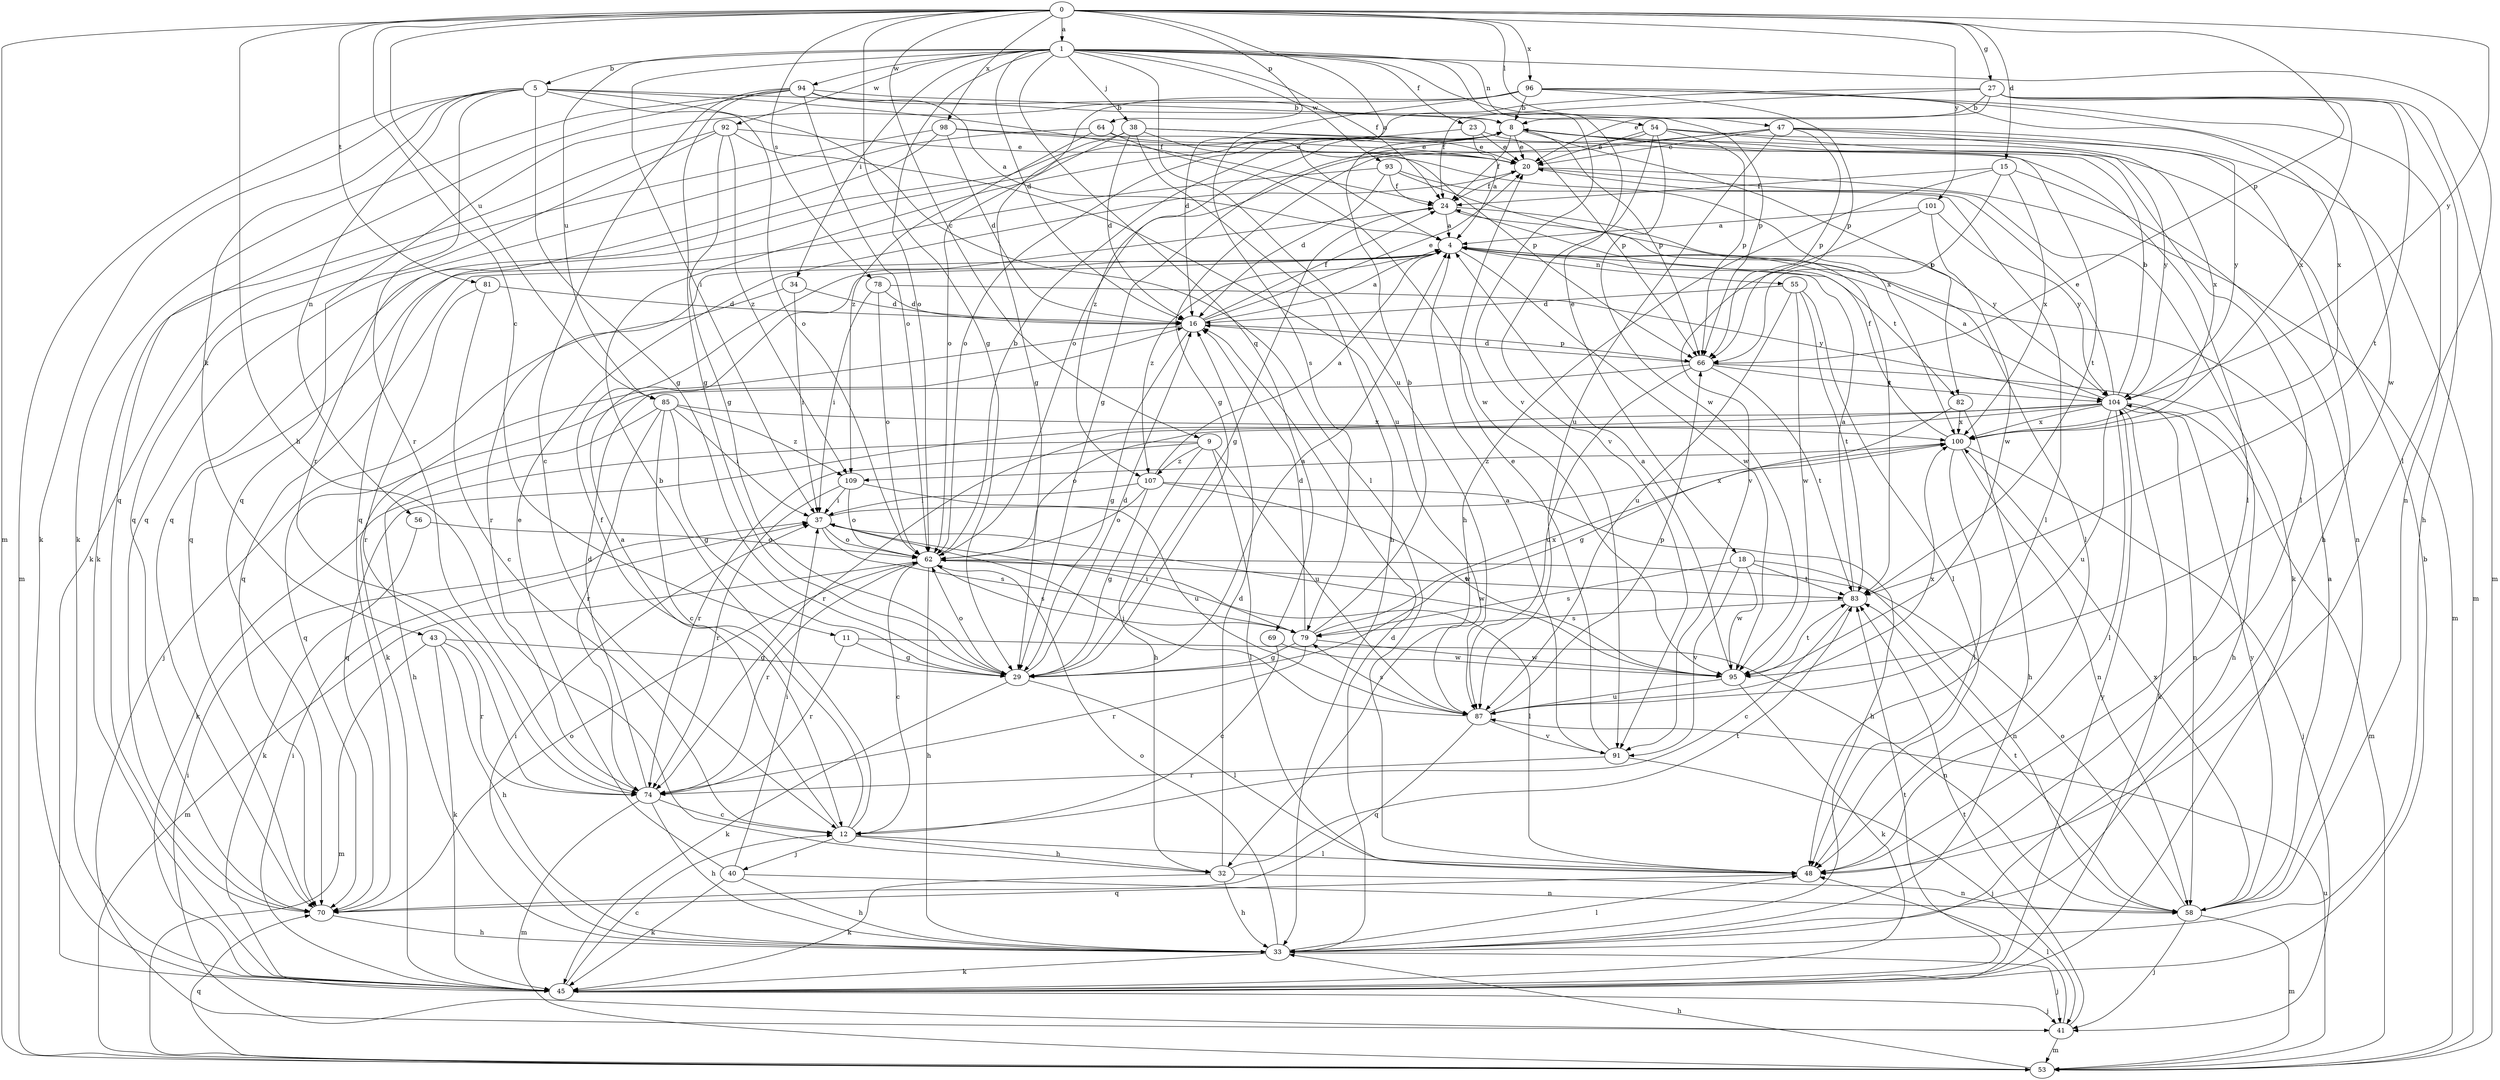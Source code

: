 strict digraph  {
0;
1;
4;
5;
8;
9;
11;
12;
15;
16;
18;
20;
23;
24;
27;
29;
32;
33;
34;
37;
38;
40;
41;
43;
45;
47;
48;
53;
54;
55;
56;
58;
62;
64;
66;
69;
70;
74;
78;
79;
81;
82;
83;
85;
87;
91;
92;
93;
94;
95;
96;
98;
100;
101;
104;
107;
109;
0 -> 1  [label=a];
0 -> 4  [label=a];
0 -> 9  [label=c];
0 -> 11  [label=c];
0 -> 15  [label=d];
0 -> 27  [label=g];
0 -> 29  [label=g];
0 -> 32  [label=h];
0 -> 47  [label=l];
0 -> 53  [label=m];
0 -> 64  [label=p];
0 -> 66  [label=p];
0 -> 78  [label=s];
0 -> 81  [label=t];
0 -> 85  [label=u];
0 -> 96  [label=x];
0 -> 98  [label=x];
0 -> 101  [label=y];
0 -> 104  [label=y];
1 -> 5  [label=b];
1 -> 16  [label=d];
1 -> 18  [label=e];
1 -> 23  [label=f];
1 -> 24  [label=f];
1 -> 34  [label=i];
1 -> 37  [label=i];
1 -> 38  [label=j];
1 -> 48  [label=l];
1 -> 54  [label=n];
1 -> 62  [label=o];
1 -> 69  [label=q];
1 -> 85  [label=u];
1 -> 87  [label=u];
1 -> 91  [label=v];
1 -> 92  [label=w];
1 -> 93  [label=w];
1 -> 94  [label=w];
4 -> 55  [label=n];
4 -> 70  [label=q];
4 -> 74  [label=r];
4 -> 82  [label=t];
4 -> 95  [label=w];
4 -> 107  [label=z];
5 -> 8  [label=b];
5 -> 24  [label=f];
5 -> 29  [label=g];
5 -> 43  [label=k];
5 -> 45  [label=k];
5 -> 48  [label=l];
5 -> 53  [label=m];
5 -> 56  [label=n];
5 -> 62  [label=o];
5 -> 74  [label=r];
8 -> 20  [label=e];
8 -> 24  [label=f];
8 -> 48  [label=l];
8 -> 62  [label=o];
8 -> 66  [label=p];
8 -> 82  [label=t];
8 -> 83  [label=t];
8 -> 107  [label=z];
9 -> 32  [label=h];
9 -> 45  [label=k];
9 -> 48  [label=l];
9 -> 74  [label=r];
9 -> 87  [label=u];
9 -> 107  [label=z];
11 -> 29  [label=g];
11 -> 58  [label=n];
11 -> 74  [label=r];
12 -> 4  [label=a];
12 -> 8  [label=b];
12 -> 24  [label=f];
12 -> 32  [label=h];
12 -> 40  [label=j];
12 -> 48  [label=l];
15 -> 24  [label=f];
15 -> 32  [label=h];
15 -> 58  [label=n];
15 -> 66  [label=p];
15 -> 100  [label=x];
16 -> 4  [label=a];
16 -> 20  [label=e];
16 -> 24  [label=f];
16 -> 29  [label=g];
16 -> 45  [label=k];
16 -> 66  [label=p];
18 -> 58  [label=n];
18 -> 79  [label=s];
18 -> 83  [label=t];
18 -> 91  [label=v];
18 -> 95  [label=w];
20 -> 24  [label=f];
20 -> 45  [label=k];
20 -> 53  [label=m];
23 -> 4  [label=a];
23 -> 20  [label=e];
23 -> 66  [label=p];
23 -> 70  [label=q];
24 -> 4  [label=a];
24 -> 29  [label=g];
24 -> 48  [label=l];
24 -> 104  [label=y];
27 -> 8  [label=b];
27 -> 16  [label=d];
27 -> 20  [label=e];
27 -> 24  [label=f];
27 -> 33  [label=h];
27 -> 53  [label=m];
27 -> 83  [label=t];
27 -> 100  [label=x];
29 -> 4  [label=a];
29 -> 16  [label=d];
29 -> 45  [label=k];
29 -> 48  [label=l];
29 -> 62  [label=o];
32 -> 16  [label=d];
32 -> 33  [label=h];
32 -> 45  [label=k];
32 -> 58  [label=n];
32 -> 83  [label=t];
33 -> 16  [label=d];
33 -> 37  [label=i];
33 -> 41  [label=j];
33 -> 45  [label=k];
33 -> 48  [label=l];
33 -> 62  [label=o];
34 -> 16  [label=d];
34 -> 37  [label=i];
34 -> 41  [label=j];
37 -> 62  [label=o];
37 -> 79  [label=s];
37 -> 95  [label=w];
37 -> 100  [label=x];
38 -> 16  [label=d];
38 -> 20  [label=e];
38 -> 33  [label=h];
38 -> 48  [label=l];
38 -> 62  [label=o];
38 -> 66  [label=p];
38 -> 70  [label=q];
40 -> 20  [label=e];
40 -> 33  [label=h];
40 -> 37  [label=i];
40 -> 45  [label=k];
40 -> 58  [label=n];
41 -> 37  [label=i];
41 -> 48  [label=l];
41 -> 53  [label=m];
41 -> 83  [label=t];
43 -> 29  [label=g];
43 -> 33  [label=h];
43 -> 45  [label=k];
43 -> 53  [label=m];
43 -> 74  [label=r];
45 -> 8  [label=b];
45 -> 12  [label=c];
45 -> 37  [label=i];
45 -> 41  [label=j];
45 -> 83  [label=t];
45 -> 104  [label=y];
47 -> 20  [label=e];
47 -> 29  [label=g];
47 -> 53  [label=m];
47 -> 62  [label=o];
47 -> 66  [label=p];
47 -> 87  [label=u];
47 -> 100  [label=x];
47 -> 104  [label=y];
48 -> 70  [label=q];
53 -> 33  [label=h];
53 -> 70  [label=q];
53 -> 87  [label=u];
54 -> 20  [label=e];
54 -> 29  [label=g];
54 -> 33  [label=h];
54 -> 66  [label=p];
54 -> 91  [label=v];
54 -> 95  [label=w];
54 -> 104  [label=y];
55 -> 16  [label=d];
55 -> 48  [label=l];
55 -> 83  [label=t];
55 -> 87  [label=u];
55 -> 95  [label=w];
56 -> 45  [label=k];
56 -> 62  [label=o];
58 -> 4  [label=a];
58 -> 41  [label=j];
58 -> 53  [label=m];
58 -> 62  [label=o];
58 -> 83  [label=t];
58 -> 100  [label=x];
58 -> 104  [label=y];
62 -> 8  [label=b];
62 -> 12  [label=c];
62 -> 33  [label=h];
62 -> 48  [label=l];
62 -> 53  [label=m];
62 -> 74  [label=r];
62 -> 79  [label=s];
62 -> 83  [label=t];
64 -> 20  [label=e];
64 -> 70  [label=q];
64 -> 95  [label=w];
64 -> 109  [label=z];
66 -> 16  [label=d];
66 -> 33  [label=h];
66 -> 70  [label=q];
66 -> 83  [label=t];
66 -> 87  [label=u];
66 -> 104  [label=y];
69 -> 12  [label=c];
69 -> 95  [label=w];
70 -> 33  [label=h];
70 -> 62  [label=o];
74 -> 12  [label=c];
74 -> 16  [label=d];
74 -> 33  [label=h];
74 -> 53  [label=m];
78 -> 16  [label=d];
78 -> 37  [label=i];
78 -> 62  [label=o];
78 -> 104  [label=y];
79 -> 8  [label=b];
79 -> 16  [label=d];
79 -> 29  [label=g];
79 -> 37  [label=i];
79 -> 74  [label=r];
79 -> 95  [label=w];
79 -> 100  [label=x];
81 -> 12  [label=c];
81 -> 16  [label=d];
81 -> 74  [label=r];
82 -> 29  [label=g];
82 -> 33  [label=h];
82 -> 100  [label=x];
83 -> 4  [label=a];
83 -> 12  [label=c];
83 -> 79  [label=s];
85 -> 12  [label=c];
85 -> 29  [label=g];
85 -> 33  [label=h];
85 -> 37  [label=i];
85 -> 74  [label=r];
85 -> 100  [label=x];
85 -> 109  [label=z];
87 -> 37  [label=i];
87 -> 66  [label=p];
87 -> 70  [label=q];
87 -> 79  [label=s];
87 -> 91  [label=v];
87 -> 100  [label=x];
91 -> 4  [label=a];
91 -> 20  [label=e];
91 -> 41  [label=j];
91 -> 74  [label=r];
92 -> 20  [label=e];
92 -> 29  [label=g];
92 -> 45  [label=k];
92 -> 70  [label=q];
92 -> 87  [label=u];
92 -> 109  [label=z];
93 -> 16  [label=d];
93 -> 24  [label=f];
93 -> 48  [label=l];
93 -> 70  [label=q];
93 -> 83  [label=t];
94 -> 4  [label=a];
94 -> 8  [label=b];
94 -> 12  [label=c];
94 -> 29  [label=g];
94 -> 45  [label=k];
94 -> 62  [label=o];
94 -> 66  [label=p];
94 -> 70  [label=q];
95 -> 4  [label=a];
95 -> 45  [label=k];
95 -> 83  [label=t];
95 -> 87  [label=u];
96 -> 8  [label=b];
96 -> 29  [label=g];
96 -> 58  [label=n];
96 -> 66  [label=p];
96 -> 70  [label=q];
96 -> 79  [label=s];
96 -> 95  [label=w];
96 -> 100  [label=x];
98 -> 16  [label=d];
98 -> 20  [label=e];
98 -> 45  [label=k];
98 -> 74  [label=r];
98 -> 100  [label=x];
100 -> 24  [label=f];
100 -> 41  [label=j];
100 -> 48  [label=l];
100 -> 58  [label=n];
100 -> 109  [label=z];
101 -> 4  [label=a];
101 -> 91  [label=v];
101 -> 95  [label=w];
101 -> 104  [label=y];
104 -> 4  [label=a];
104 -> 8  [label=b];
104 -> 20  [label=e];
104 -> 45  [label=k];
104 -> 48  [label=l];
104 -> 53  [label=m];
104 -> 58  [label=n];
104 -> 62  [label=o];
104 -> 70  [label=q];
104 -> 74  [label=r];
104 -> 87  [label=u];
104 -> 100  [label=x];
107 -> 4  [label=a];
107 -> 29  [label=g];
107 -> 33  [label=h];
107 -> 37  [label=i];
107 -> 62  [label=o];
107 -> 95  [label=w];
109 -> 37  [label=i];
109 -> 62  [label=o];
109 -> 74  [label=r];
109 -> 87  [label=u];
}
